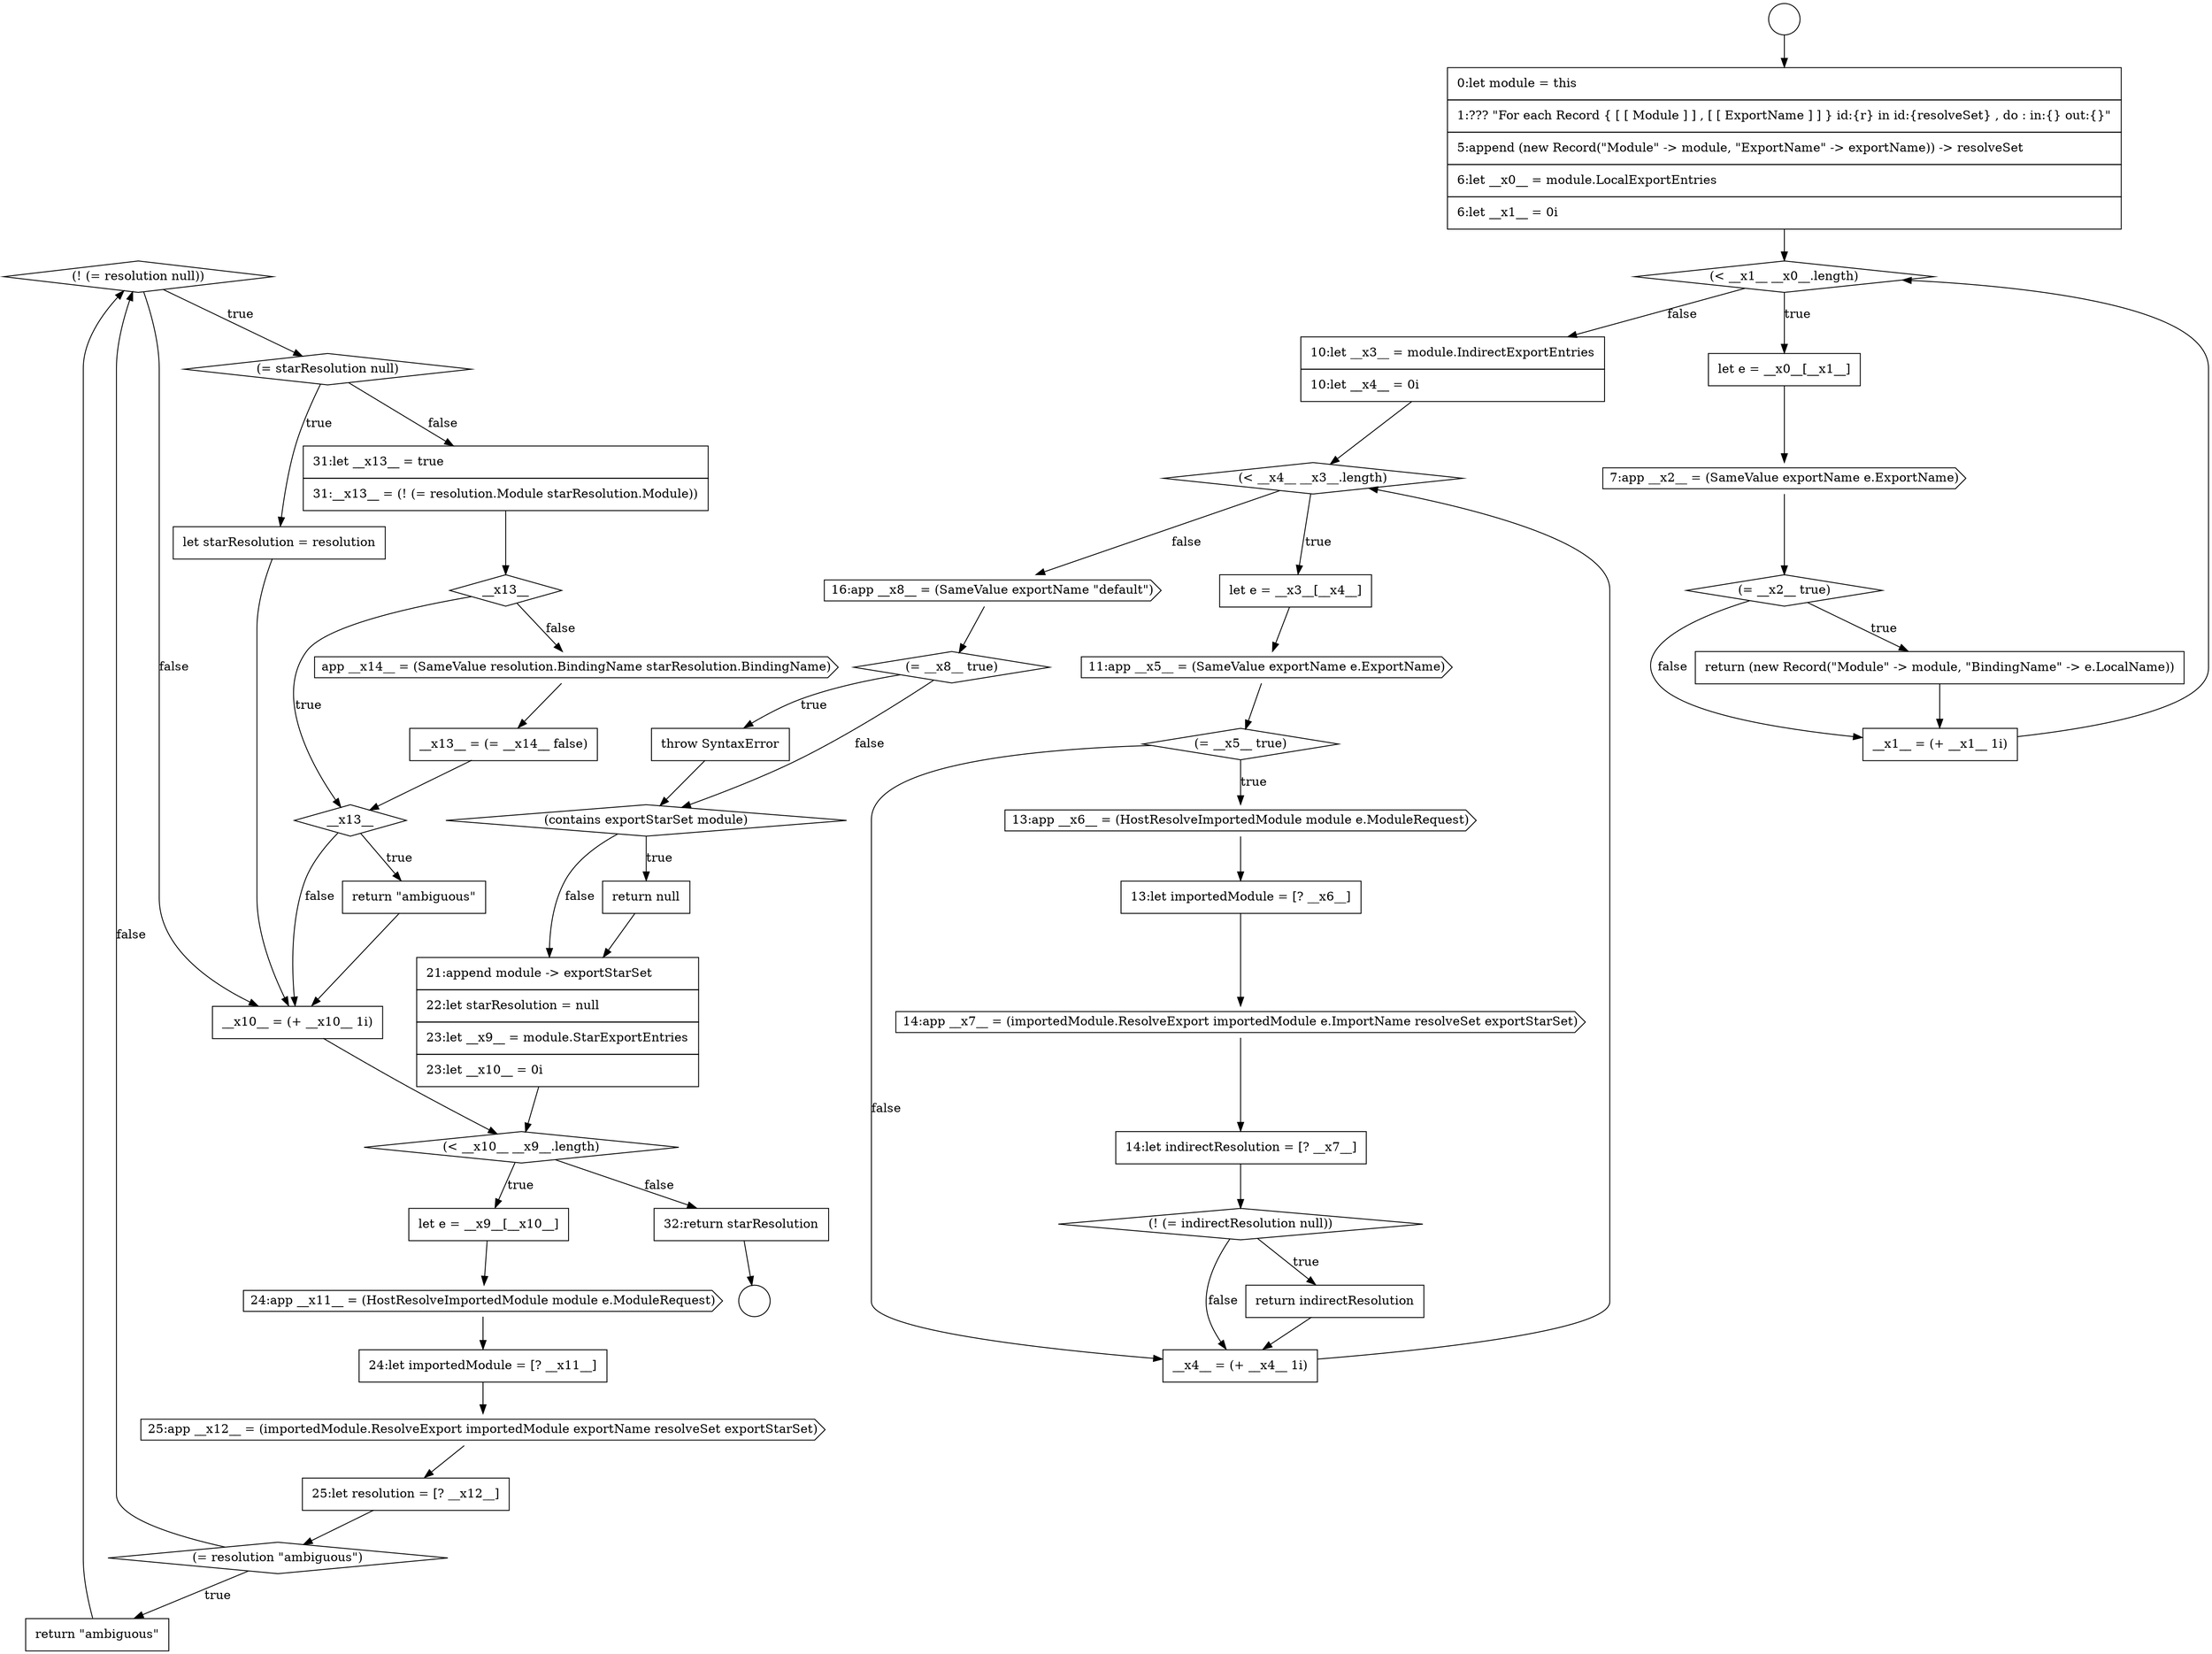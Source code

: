 digraph {
  node9410 [shape=diamond, label=<<font color="black">(! (= resolution null))</font>> color="black" fillcolor="white" style=filled]
  node9420 [shape=none, margin=0, label=<<font color="black">
    <table border="0" cellborder="1" cellspacing="0" cellpadding="10">
      <tr><td align="left">32:return starResolution</td></tr>
    </table>
  </font>> color="black" fillcolor="white" style=filled]
  node9384 [shape=none, margin=0, label=<<font color="black">
    <table border="0" cellborder="1" cellspacing="0" cellpadding="10">
      <tr><td align="left">10:let __x3__ = module.IndirectExportEntries</td></tr>
      <tr><td align="left">10:let __x4__ = 0i</td></tr>
    </table>
  </font>> color="black" fillcolor="white" style=filled]
  node9412 [shape=none, margin=0, label=<<font color="black">
    <table border="0" cellborder="1" cellspacing="0" cellpadding="10">
      <tr><td align="left">let starResolution = resolution</td></tr>
    </table>
  </font>> color="black" fillcolor="white" style=filled]
  node9376 [shape=circle label=" " color="black" fillcolor="white" style=filled]
  node9418 [shape=none, margin=0, label=<<font color="black">
    <table border="0" cellborder="1" cellspacing="0" cellpadding="10">
      <tr><td align="left">return &quot;ambiguous&quot;</td></tr>
    </table>
  </font>> color="black" fillcolor="white" style=filled]
  node9390 [shape=none, margin=0, label=<<font color="black">
    <table border="0" cellborder="1" cellspacing="0" cellpadding="10">
      <tr><td align="left">13:let importedModule = [? __x6__]</td></tr>
    </table>
  </font>> color="black" fillcolor="white" style=filled]
  node9407 [shape=none, margin=0, label=<<font color="black">
    <table border="0" cellborder="1" cellspacing="0" cellpadding="10">
      <tr><td align="left">25:let resolution = [? __x12__]</td></tr>
    </table>
  </font>> color="black" fillcolor="white" style=filled]
  node9406 [shape=cds, label=<<font color="black">25:app __x12__ = (importedModule.ResolveExport importedModule exportName resolveSet exportStarSet)</font>> color="black" fillcolor="white" style=filled]
  node9402 [shape=diamond, label=<<font color="black">(&lt; __x10__ __x9__.length)</font>> color="black" fillcolor="white" style=filled]
  node9405 [shape=none, margin=0, label=<<font color="black">
    <table border="0" cellborder="1" cellspacing="0" cellpadding="10">
      <tr><td align="left">24:let importedModule = [? __x11__]</td></tr>
    </table>
  </font>> color="black" fillcolor="white" style=filled]
  node9411 [shape=diamond, label=<<font color="black">(= starResolution null)</font>> color="black" fillcolor="white" style=filled]
  node9383 [shape=none, margin=0, label=<<font color="black">
    <table border="0" cellborder="1" cellspacing="0" cellpadding="10">
      <tr><td align="left">__x1__ = (+ __x1__ 1i)</td></tr>
    </table>
  </font>> color="black" fillcolor="white" style=filled]
  node9400 [shape=none, margin=0, label=<<font color="black">
    <table border="0" cellborder="1" cellspacing="0" cellpadding="10">
      <tr><td align="left">return null</td></tr>
    </table>
  </font>> color="black" fillcolor="white" style=filled]
  node9379 [shape=none, margin=0, label=<<font color="black">
    <table border="0" cellborder="1" cellspacing="0" cellpadding="10">
      <tr><td align="left">let e = __x0__[__x1__]</td></tr>
    </table>
  </font>> color="black" fillcolor="white" style=filled]
  node9396 [shape=cds, label=<<font color="black">16:app __x8__ = (SameValue exportName &quot;default&quot;)</font>> color="black" fillcolor="white" style=filled]
  node9394 [shape=none, margin=0, label=<<font color="black">
    <table border="0" cellborder="1" cellspacing="0" cellpadding="10">
      <tr><td align="left">return indirectResolution</td></tr>
    </table>
  </font>> color="black" fillcolor="white" style=filled]
  node9401 [shape=none, margin=0, label=<<font color="black">
    <table border="0" cellborder="1" cellspacing="0" cellpadding="10">
      <tr><td align="left">21:append module -&gt; exportStarSet</td></tr>
      <tr><td align="left">22:let starResolution = null</td></tr>
      <tr><td align="left">23:let __x9__ = module.StarExportEntries</td></tr>
      <tr><td align="left">23:let __x10__ = 0i</td></tr>
    </table>
  </font>> color="black" fillcolor="white" style=filled]
  node9415 [shape=cds, label=<<font color="black">app __x14__ = (SameValue resolution.BindingName starResolution.BindingName)</font>> color="black" fillcolor="white" style=filled]
  node9388 [shape=diamond, label=<<font color="black">(= __x5__ true)</font>> color="black" fillcolor="white" style=filled]
  node9380 [shape=cds, label=<<font color="black">7:app __x2__ = (SameValue exportName e.ExportName)</font>> color="black" fillcolor="white" style=filled]
  node9391 [shape=cds, label=<<font color="black">14:app __x7__ = (importedModule.ResolveExport importedModule e.ImportName resolveSet exportStarSet)</font>> color="black" fillcolor="white" style=filled]
  node9397 [shape=diamond, label=<<font color="black">(= __x8__ true)</font>> color="black" fillcolor="white" style=filled]
  node9387 [shape=cds, label=<<font color="black">11:app __x5__ = (SameValue exportName e.ExportName)</font>> color="black" fillcolor="white" style=filled]
  node9419 [shape=none, margin=0, label=<<font color="black">
    <table border="0" cellborder="1" cellspacing="0" cellpadding="10">
      <tr><td align="left">__x10__ = (+ __x10__ 1i)</td></tr>
    </table>
  </font>> color="black" fillcolor="white" style=filled]
  node9392 [shape=none, margin=0, label=<<font color="black">
    <table border="0" cellborder="1" cellspacing="0" cellpadding="10">
      <tr><td align="left">14:let indirectResolution = [? __x7__]</td></tr>
    </table>
  </font>> color="black" fillcolor="white" style=filled]
  node9416 [shape=none, margin=0, label=<<font color="black">
    <table border="0" cellborder="1" cellspacing="0" cellpadding="10">
      <tr><td align="left">__x13__ = (= __x14__ false)</td></tr>
    </table>
  </font>> color="black" fillcolor="white" style=filled]
  node9404 [shape=cds, label=<<font color="black">24:app __x11__ = (HostResolveImportedModule module e.ModuleRequest)</font>> color="black" fillcolor="white" style=filled]
  node9375 [shape=circle label=" " color="black" fillcolor="white" style=filled]
  node9377 [shape=none, margin=0, label=<<font color="black">
    <table border="0" cellborder="1" cellspacing="0" cellpadding="10">
      <tr><td align="left">0:let module = this</td></tr>
      <tr><td align="left">1:??? &quot;For each Record { [ [ Module ] ] , [ [ ExportName ] ] } id:{r} in id:{resolveSet} , do : in:{} out:{}&quot;</td></tr>
      <tr><td align="left">5:append (new Record(&quot;Module&quot; -&gt; module, &quot;ExportName&quot; -&gt; exportName)) -&gt; resolveSet</td></tr>
      <tr><td align="left">6:let __x0__ = module.LocalExportEntries</td></tr>
      <tr><td align="left">6:let __x1__ = 0i</td></tr>
    </table>
  </font>> color="black" fillcolor="white" style=filled]
  node9381 [shape=diamond, label=<<font color="black">(= __x2__ true)</font>> color="black" fillcolor="white" style=filled]
  node9398 [shape=none, margin=0, label=<<font color="black">
    <table border="0" cellborder="1" cellspacing="0" cellpadding="10">
      <tr><td align="left">throw SyntaxError</td></tr>
    </table>
  </font>> color="black" fillcolor="white" style=filled]
  node9403 [shape=none, margin=0, label=<<font color="black">
    <table border="0" cellborder="1" cellspacing="0" cellpadding="10">
      <tr><td align="left">let e = __x9__[__x10__]</td></tr>
    </table>
  </font>> color="black" fillcolor="white" style=filled]
  node9408 [shape=diamond, label=<<font color="black">(= resolution &quot;ambiguous&quot;)</font>> color="black" fillcolor="white" style=filled]
  node9413 [shape=none, margin=0, label=<<font color="black">
    <table border="0" cellborder="1" cellspacing="0" cellpadding="10">
      <tr><td align="left">31:let __x13__ = true</td></tr>
      <tr><td align="left">31:__x13__ = (! (= resolution.Module starResolution.Module))</td></tr>
    </table>
  </font>> color="black" fillcolor="white" style=filled]
  node9386 [shape=none, margin=0, label=<<font color="black">
    <table border="0" cellborder="1" cellspacing="0" cellpadding="10">
      <tr><td align="left">let e = __x3__[__x4__]</td></tr>
    </table>
  </font>> color="black" fillcolor="white" style=filled]
  node9395 [shape=none, margin=0, label=<<font color="black">
    <table border="0" cellborder="1" cellspacing="0" cellpadding="10">
      <tr><td align="left">__x4__ = (+ __x4__ 1i)</td></tr>
    </table>
  </font>> color="black" fillcolor="white" style=filled]
  node9389 [shape=cds, label=<<font color="black">13:app __x6__ = (HostResolveImportedModule module e.ModuleRequest)</font>> color="black" fillcolor="white" style=filled]
  node9417 [shape=diamond, label=<<font color="black">__x13__</font>> color="black" fillcolor="white" style=filled]
  node9393 [shape=diamond, label=<<font color="black">(! (= indirectResolution null))</font>> color="black" fillcolor="white" style=filled]
  node9378 [shape=diamond, label=<<font color="black">(&lt; __x1__ __x0__.length)</font>> color="black" fillcolor="white" style=filled]
  node9414 [shape=diamond, label=<<font color="black">__x13__</font>> color="black" fillcolor="white" style=filled]
  node9409 [shape=none, margin=0, label=<<font color="black">
    <table border="0" cellborder="1" cellspacing="0" cellpadding="10">
      <tr><td align="left">return &quot;ambiguous&quot;</td></tr>
    </table>
  </font>> color="black" fillcolor="white" style=filled]
  node9382 [shape=none, margin=0, label=<<font color="black">
    <table border="0" cellborder="1" cellspacing="0" cellpadding="10">
      <tr><td align="left">return (new Record(&quot;Module&quot; -&gt; module, &quot;BindingName&quot; -&gt; e.LocalName))</td></tr>
    </table>
  </font>> color="black" fillcolor="white" style=filled]
  node9399 [shape=diamond, label=<<font color="black">(contains exportStarSet module)</font>> color="black" fillcolor="white" style=filled]
  node9385 [shape=diamond, label=<<font color="black">(&lt; __x4__ __x3__.length)</font>> color="black" fillcolor="white" style=filled]
  node9420 -> node9376 [ color="black"]
  node9381 -> node9382 [label=<<font color="black">true</font>> color="black"]
  node9381 -> node9383 [label=<<font color="black">false</font>> color="black"]
  node9402 -> node9403 [label=<<font color="black">true</font>> color="black"]
  node9402 -> node9420 [label=<<font color="black">false</font>> color="black"]
  node9408 -> node9409 [label=<<font color="black">true</font>> color="black"]
  node9408 -> node9410 [label=<<font color="black">false</font>> color="black"]
  node9387 -> node9388 [ color="black"]
  node9385 -> node9386 [label=<<font color="black">true</font>> color="black"]
  node9385 -> node9396 [label=<<font color="black">false</font>> color="black"]
  node9416 -> node9417 [ color="black"]
  node9397 -> node9398 [label=<<font color="black">true</font>> color="black"]
  node9397 -> node9399 [label=<<font color="black">false</font>> color="black"]
  node9413 -> node9414 [ color="black"]
  node9398 -> node9399 [ color="black"]
  node9386 -> node9387 [ color="black"]
  node9393 -> node9394 [label=<<font color="black">true</font>> color="black"]
  node9393 -> node9395 [label=<<font color="black">false</font>> color="black"]
  node9377 -> node9378 [ color="black"]
  node9417 -> node9418 [label=<<font color="black">true</font>> color="black"]
  node9417 -> node9419 [label=<<font color="black">false</font>> color="black"]
  node9406 -> node9407 [ color="black"]
  node9383 -> node9378 [ color="black"]
  node9389 -> node9390 [ color="black"]
  node9394 -> node9395 [ color="black"]
  node9399 -> node9400 [label=<<font color="black">true</font>> color="black"]
  node9399 -> node9401 [label=<<font color="black">false</font>> color="black"]
  node9412 -> node9419 [ color="black"]
  node9390 -> node9391 [ color="black"]
  node9405 -> node9406 [ color="black"]
  node9375 -> node9377 [ color="black"]
  node9403 -> node9404 [ color="black"]
  node9400 -> node9401 [ color="black"]
  node9391 -> node9392 [ color="black"]
  node9410 -> node9411 [label=<<font color="black">true</font>> color="black"]
  node9410 -> node9419 [label=<<font color="black">false</font>> color="black"]
  node9414 -> node9417 [label=<<font color="black">true</font>> color="black"]
  node9414 -> node9415 [label=<<font color="black">false</font>> color="black"]
  node9404 -> node9405 [ color="black"]
  node9418 -> node9419 [ color="black"]
  node9415 -> node9416 [ color="black"]
  node9396 -> node9397 [ color="black"]
  node9395 -> node9385 [ color="black"]
  node9384 -> node9385 [ color="black"]
  node9409 -> node9410 [ color="black"]
  node9392 -> node9393 [ color="black"]
  node9379 -> node9380 [ color="black"]
  node9411 -> node9412 [label=<<font color="black">true</font>> color="black"]
  node9411 -> node9413 [label=<<font color="black">false</font>> color="black"]
  node9380 -> node9381 [ color="black"]
  node9388 -> node9389 [label=<<font color="black">true</font>> color="black"]
  node9388 -> node9395 [label=<<font color="black">false</font>> color="black"]
  node9407 -> node9408 [ color="black"]
  node9401 -> node9402 [ color="black"]
  node9378 -> node9379 [label=<<font color="black">true</font>> color="black"]
  node9378 -> node9384 [label=<<font color="black">false</font>> color="black"]
  node9382 -> node9383 [ color="black"]
  node9419 -> node9402 [ color="black"]
}
